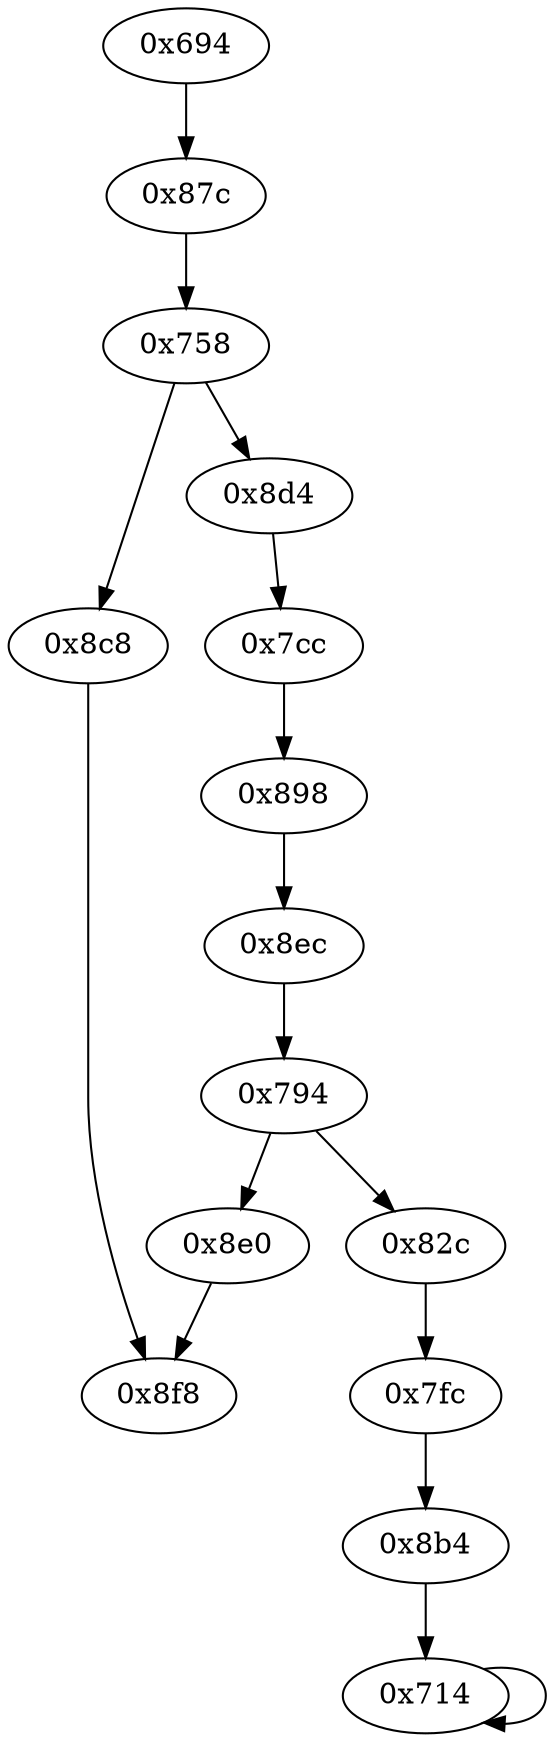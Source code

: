 digraph "" {
	"0x87c"	 [opcode="[u'ldr', u'cmp', u'mov', u'mov', u'strb', u'ldr', u'b']"];
	"0x758"	 [opcode="[u'ldrb', u'ldr', u'ldr', u'cmp', u'mov', u'b']"];
	"0x87c" -> "0x758";
	"0x714"	 [opcode="[u'ldr', u'cmp', u'ldr', u'mov', u'b']"];
	"0x714" -> "0x714";
	"0x7fc"	 [opcode="[u'ldr', u'add', u'mov', u'bl', u'ldr', u'b']"];
	"0x8b4"	 [opcode="[u'ldr', u'add', u'str', u'ldr', u'b']"];
	"0x7fc" -> "0x8b4";
	"0x694"	 [opcode="[u'push', u'add', u'sub', u'str', u'ldr', u'add', u'ldr', u'ldr', u'add', u'ldr', u'ldr', u'add', u'str', u'ldr', u'ldr', u'ldr', \
u'b']"];
	"0x694" -> "0x87c";
	"0x8ec"	 [opcode="[u'mov', u'mov', u'b']"];
	"0x794"	 [opcode="[u'str', u'ldr', u'ldr', u'ldr', u'ldr', u'cmp', u'mov', u'b']"];
	"0x8ec" -> "0x794";
	"0x7cc"	 [opcode="[u'ldr', u'ldr', u'ldrb', u'strb', u'ldr', u'b']"];
	"0x898"	 [opcode="[u'ldrb', u'str', u'mov', u'ldr', u'bl', u'ldr', u'b']"];
	"0x7cc" -> "0x898";
	"0x82c"	 [opcode="[u'bl', u'str', u'ldr', u'ldr', u'smull', u'asr', u'add', u'mov', u'mul', u'sub', u'str', u'ldr', u'b']"];
	"0x794" -> "0x82c";
	"0x8e0"	 [opcode="[u'mov', u'mov', u'b']"];
	"0x794" -> "0x8e0";
	"0x8f8"	 [opcode="[u'ldr', u'ldr', u'ldr', u'ldr', u'sub', u'mov', u'sub', u'pop']"];
	"0x82c" -> "0x7fc";
	"0x8c8"	 [opcode="[u'mov', u'mov', u'b']"];
	"0x8c8" -> "0x8f8";
	"0x758" -> "0x8c8";
	"0x8d4"	 [opcode="[u'str', u'ldr', u'b']"];
	"0x758" -> "0x8d4";
	"0x898" -> "0x8ec";
	"0x8b4" -> "0x714";
	"0x8e0" -> "0x8f8";
	"0x8d4" -> "0x7cc";
}
